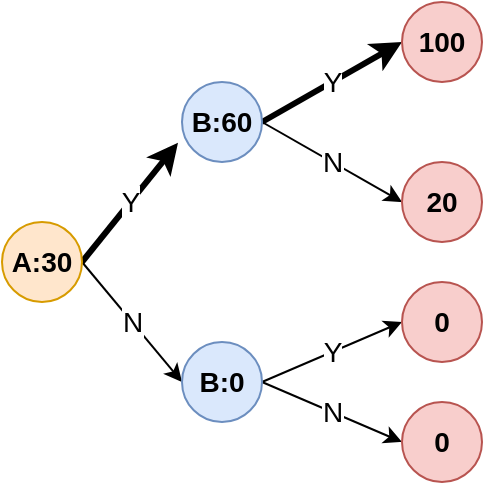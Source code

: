 <mxfile version="12.9.4" type="device"><diagram id="826uvFHiN297IPKU0J44" name="Page-1"><mxGraphModel dx="1422" dy="763" grid="1" gridSize="10" guides="1" tooltips="1" connect="1" arrows="1" fold="1" page="1" pageScale="1" pageWidth="827" pageHeight="1169" math="0" shadow="0"><root><mxCell id="0"/><mxCell id="1" parent="0"/><mxCell id="fmOriPFskBDsx38MnF19-38" value="Y" style="edgeStyle=none;rounded=1;orthogonalLoop=1;jettySize=auto;html=1;exitX=1;exitY=0.5;exitDx=0;exitDy=0;entryX=-0.05;entryY=0.76;entryDx=0;entryDy=0;entryPerimeter=0;fontSize=14;fontStyle=0;strokeWidth=3;" parent="1" source="fmOriPFskBDsx38MnF19-31" target="fmOriPFskBDsx38MnF19-32" edge="1"><mxGeometry relative="1" as="geometry"/></mxCell><mxCell id="fmOriPFskBDsx38MnF19-39" value="N" style="edgeStyle=none;rounded=0;orthogonalLoop=1;jettySize=auto;html=1;exitX=1;exitY=0.5;exitDx=0;exitDy=0;entryX=0;entryY=0.5;entryDx=0;entryDy=0;fontSize=14;" parent="1" source="fmOriPFskBDsx38MnF19-31" target="fmOriPFskBDsx38MnF19-33" edge="1"><mxGeometry relative="1" as="geometry"/></mxCell><mxCell id="fmOriPFskBDsx38MnF19-31" value="A:30" style="ellipse;whiteSpace=wrap;html=1;aspect=fixed;fillColor=#ffe6cc;strokeColor=#d79b00;fontStyle=1;fontSize=14;" parent="1" vertex="1"><mxGeometry x="150" y="300" width="40" height="40" as="geometry"/></mxCell><mxCell id="fmOriPFskBDsx38MnF19-40" value="Y" style="edgeStyle=none;rounded=0;orthogonalLoop=1;jettySize=auto;html=1;exitX=1;exitY=0.5;exitDx=0;exitDy=0;entryX=0;entryY=0.5;entryDx=0;entryDy=0;fontSize=14;strokeWidth=3;" parent="1" source="fmOriPFskBDsx38MnF19-32" target="fmOriPFskBDsx38MnF19-34" edge="1"><mxGeometry relative="1" as="geometry"/></mxCell><mxCell id="fmOriPFskBDsx38MnF19-41" value="N" style="edgeStyle=none;rounded=0;orthogonalLoop=1;jettySize=auto;html=1;exitX=1;exitY=0.5;exitDx=0;exitDy=0;entryX=0;entryY=0.5;entryDx=0;entryDy=0;fontSize=14;" parent="1" source="fmOriPFskBDsx38MnF19-32" target="fmOriPFskBDsx38MnF19-35" edge="1"><mxGeometry relative="1" as="geometry"/></mxCell><mxCell id="fmOriPFskBDsx38MnF19-32" value="B:60" style="ellipse;whiteSpace=wrap;html=1;aspect=fixed;fillColor=#dae8fc;strokeColor=#6c8ebf;fontStyle=1;fontSize=14;" parent="1" vertex="1"><mxGeometry x="240" y="230" width="40" height="40" as="geometry"/></mxCell><mxCell id="fmOriPFskBDsx38MnF19-42" value="Y" style="edgeStyle=none;rounded=0;orthogonalLoop=1;jettySize=auto;html=1;exitX=1;exitY=0.5;exitDx=0;exitDy=0;entryX=0;entryY=0.5;entryDx=0;entryDy=0;fontSize=14;" parent="1" source="fmOriPFskBDsx38MnF19-33" target="fmOriPFskBDsx38MnF19-36" edge="1"><mxGeometry relative="1" as="geometry"/></mxCell><mxCell id="fmOriPFskBDsx38MnF19-43" value="N" style="edgeStyle=none;rounded=0;orthogonalLoop=1;jettySize=auto;html=1;exitX=1;exitY=0.5;exitDx=0;exitDy=0;entryX=0;entryY=0.5;entryDx=0;entryDy=0;fontSize=14;" parent="1" source="fmOriPFskBDsx38MnF19-33" target="fmOriPFskBDsx38MnF19-37" edge="1"><mxGeometry relative="1" as="geometry"/></mxCell><mxCell id="fmOriPFskBDsx38MnF19-33" value="B:0" style="ellipse;whiteSpace=wrap;html=1;aspect=fixed;fillColor=#dae8fc;strokeColor=#6c8ebf;fontStyle=1;fontSize=14;" parent="1" vertex="1"><mxGeometry x="240" y="360" width="40" height="40" as="geometry"/></mxCell><mxCell id="fmOriPFskBDsx38MnF19-34" value="100" style="ellipse;whiteSpace=wrap;html=1;aspect=fixed;fillColor=#f8cecc;strokeColor=#b85450;fontStyle=1;fontSize=14;" parent="1" vertex="1"><mxGeometry x="350" y="190" width="40" height="40" as="geometry"/></mxCell><mxCell id="fmOriPFskBDsx38MnF19-35" value="20" style="ellipse;whiteSpace=wrap;html=1;aspect=fixed;fillColor=#f8cecc;strokeColor=#b85450;fontStyle=1;fontSize=14;" parent="1" vertex="1"><mxGeometry x="350" y="270" width="40" height="40" as="geometry"/></mxCell><mxCell id="fmOriPFskBDsx38MnF19-36" value="0" style="ellipse;whiteSpace=wrap;html=1;aspect=fixed;fillColor=#f8cecc;strokeColor=#b85450;fontStyle=1;fontSize=14;" parent="1" vertex="1"><mxGeometry x="350" y="330" width="40" height="40" as="geometry"/></mxCell><mxCell id="fmOriPFskBDsx38MnF19-37" value="0" style="ellipse;whiteSpace=wrap;html=1;aspect=fixed;fillColor=#f8cecc;strokeColor=#b85450;fontStyle=1;fontSize=14;" parent="1" vertex="1"><mxGeometry x="350" y="390" width="40" height="40" as="geometry"/></mxCell></root></mxGraphModel></diagram></mxfile>